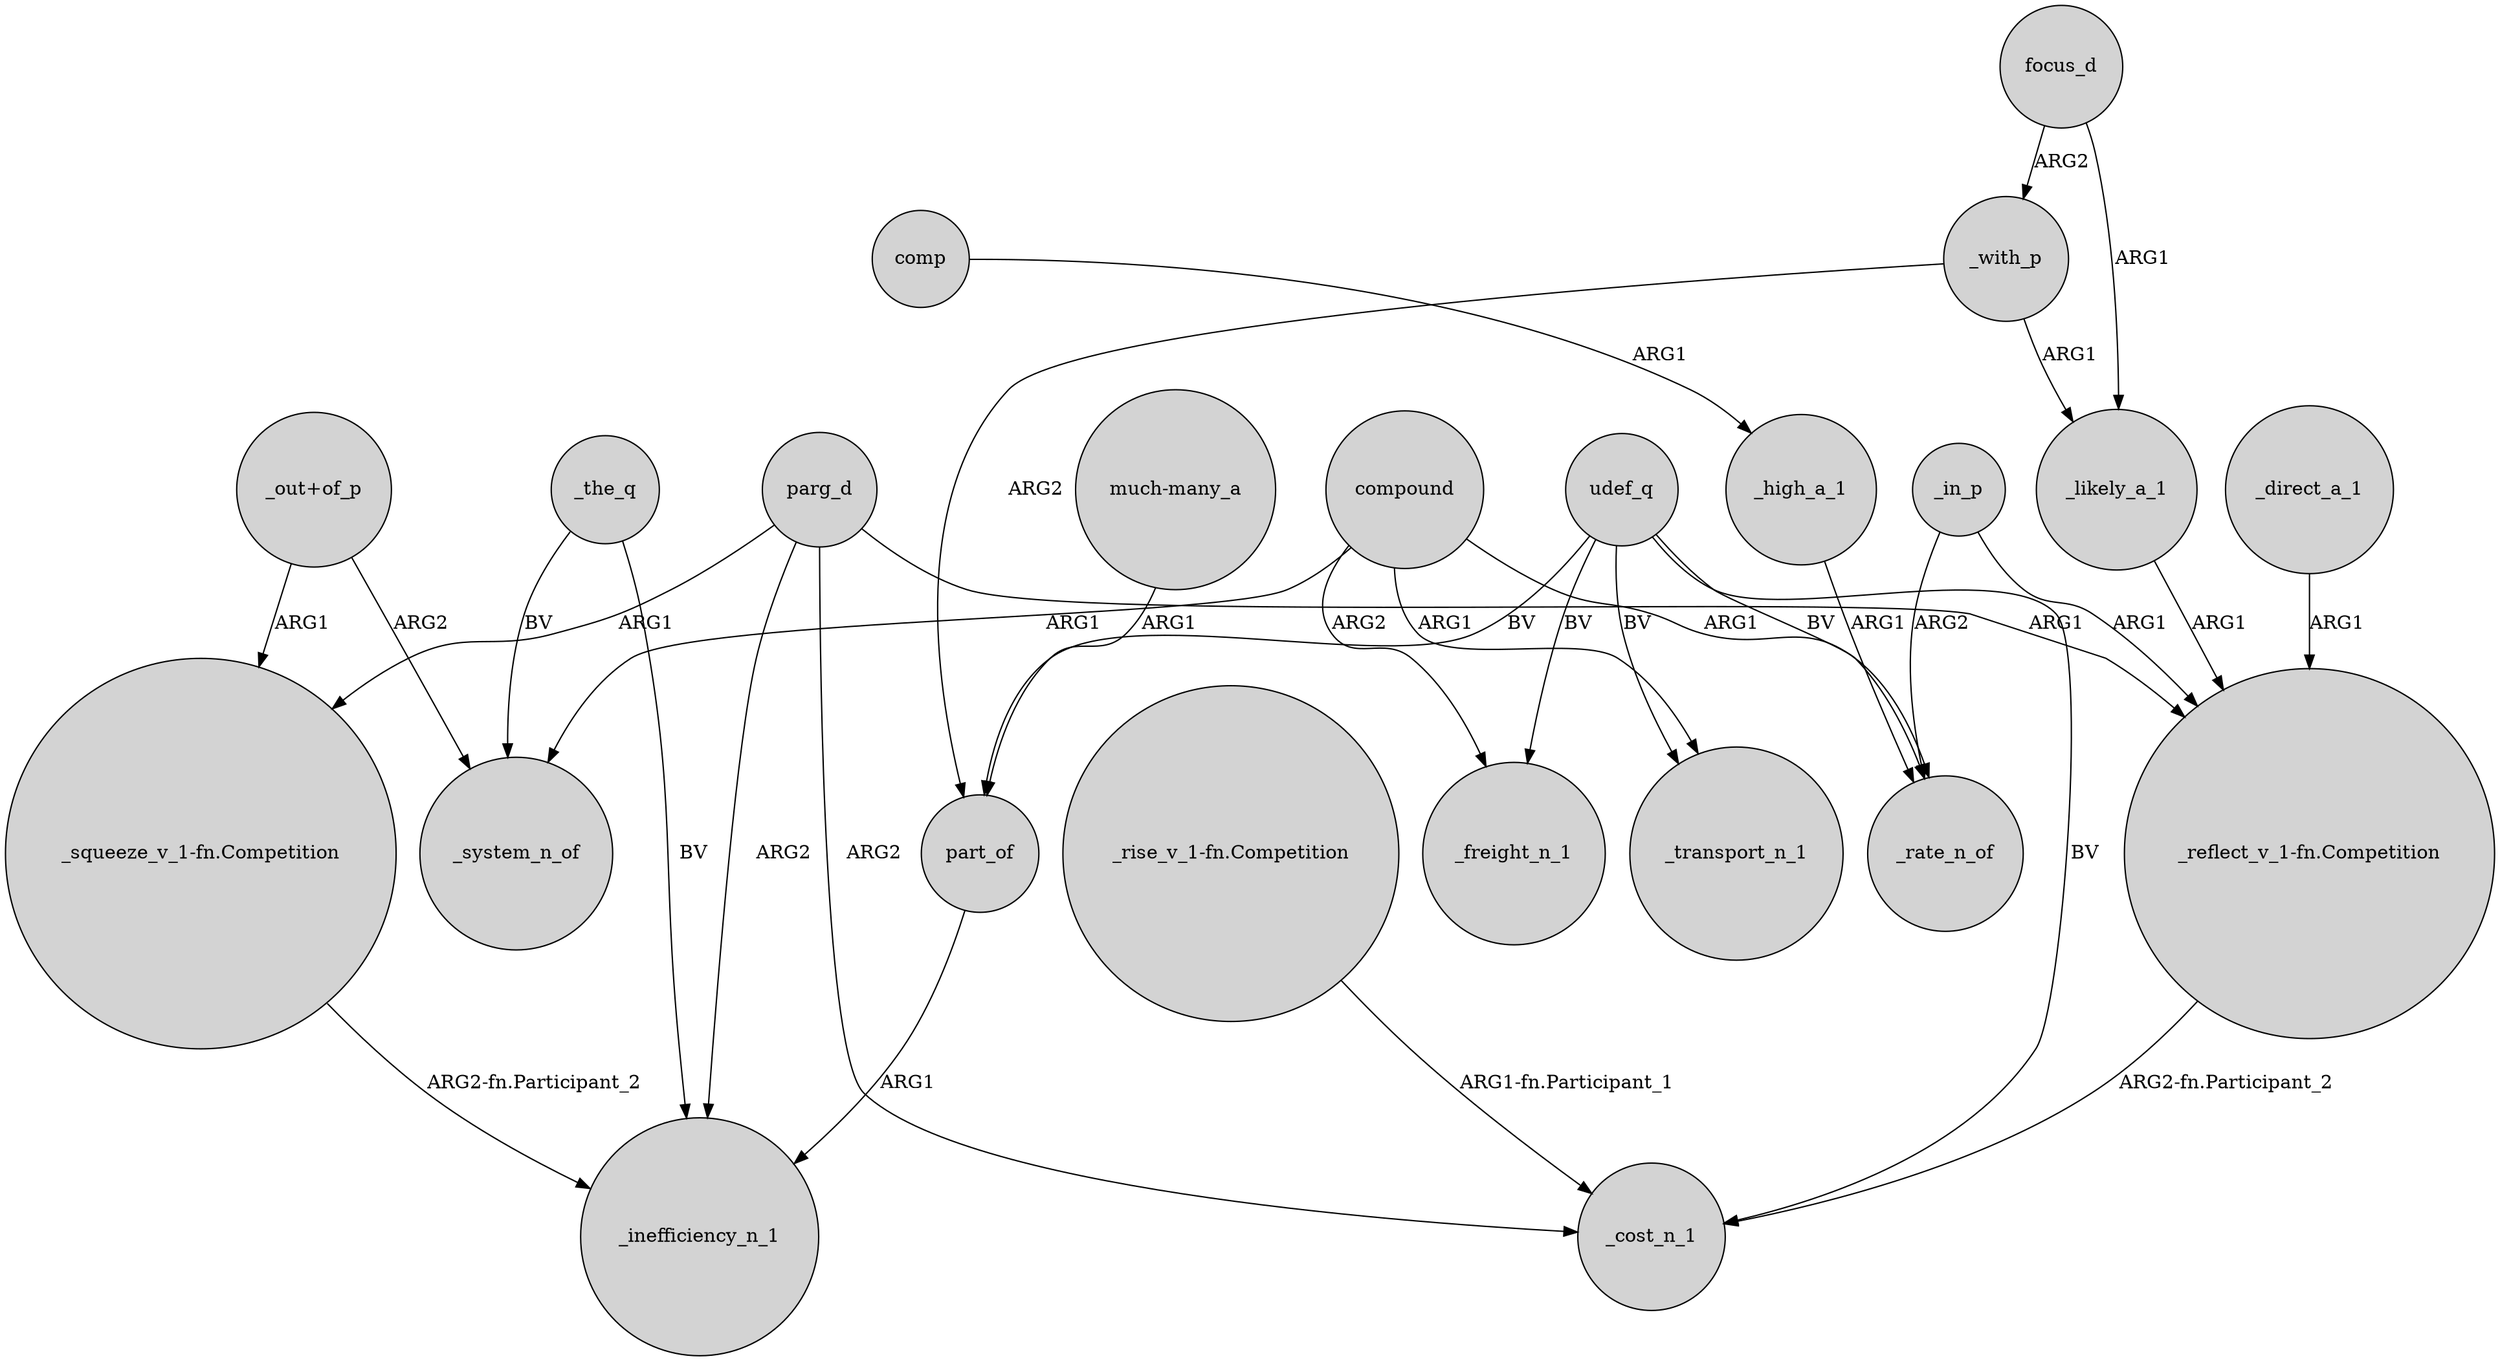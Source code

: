 digraph {
	node [shape=circle style=filled]
	compound -> _system_n_of [label=ARG1]
	_high_a_1 -> _rate_n_of [label=ARG1]
	_with_p -> _likely_a_1 [label=ARG1]
	_the_q -> _inefficiency_n_1 [label=BV]
	compound -> _freight_n_1 [label=ARG2]
	focus_d -> _with_p [label=ARG2]
	compound -> _transport_n_1 [label=ARG1]
	udef_q -> part_of [label=BV]
	udef_q -> _transport_n_1 [label=BV]
	part_of -> _inefficiency_n_1 [label=ARG1]
	"_rise_v_1-fn.Competition" -> _cost_n_1 [label="ARG1-fn.Participant_1"]
	_with_p -> part_of [label=ARG2]
	"_reflect_v_1-fn.Competition" -> _cost_n_1 [label="ARG2-fn.Participant_2"]
	parg_d -> _cost_n_1 [label=ARG2]
	compound -> _rate_n_of [label=ARG1]
	udef_q -> _rate_n_of [label=BV]
	focus_d -> _likely_a_1 [label=ARG1]
	_the_q -> _system_n_of [label=BV]
	parg_d -> _inefficiency_n_1 [label=ARG2]
	_in_p -> _rate_n_of [label=ARG2]
	"_squeeze_v_1-fn.Competition" -> _inefficiency_n_1 [label="ARG2-fn.Participant_2"]
	"_out+of_p" -> _system_n_of [label=ARG2]
	"_out+of_p" -> "_squeeze_v_1-fn.Competition" [label=ARG1]
	comp -> _high_a_1 [label=ARG1]
	udef_q -> _freight_n_1 [label=BV]
	"much-many_a" -> part_of [label=ARG1]
	parg_d -> "_squeeze_v_1-fn.Competition" [label=ARG1]
	_in_p -> "_reflect_v_1-fn.Competition" [label=ARG1]
	_likely_a_1 -> "_reflect_v_1-fn.Competition" [label=ARG1]
	_direct_a_1 -> "_reflect_v_1-fn.Competition" [label=ARG1]
	udef_q -> _cost_n_1 [label=BV]
	parg_d -> "_reflect_v_1-fn.Competition" [label=ARG1]
}
